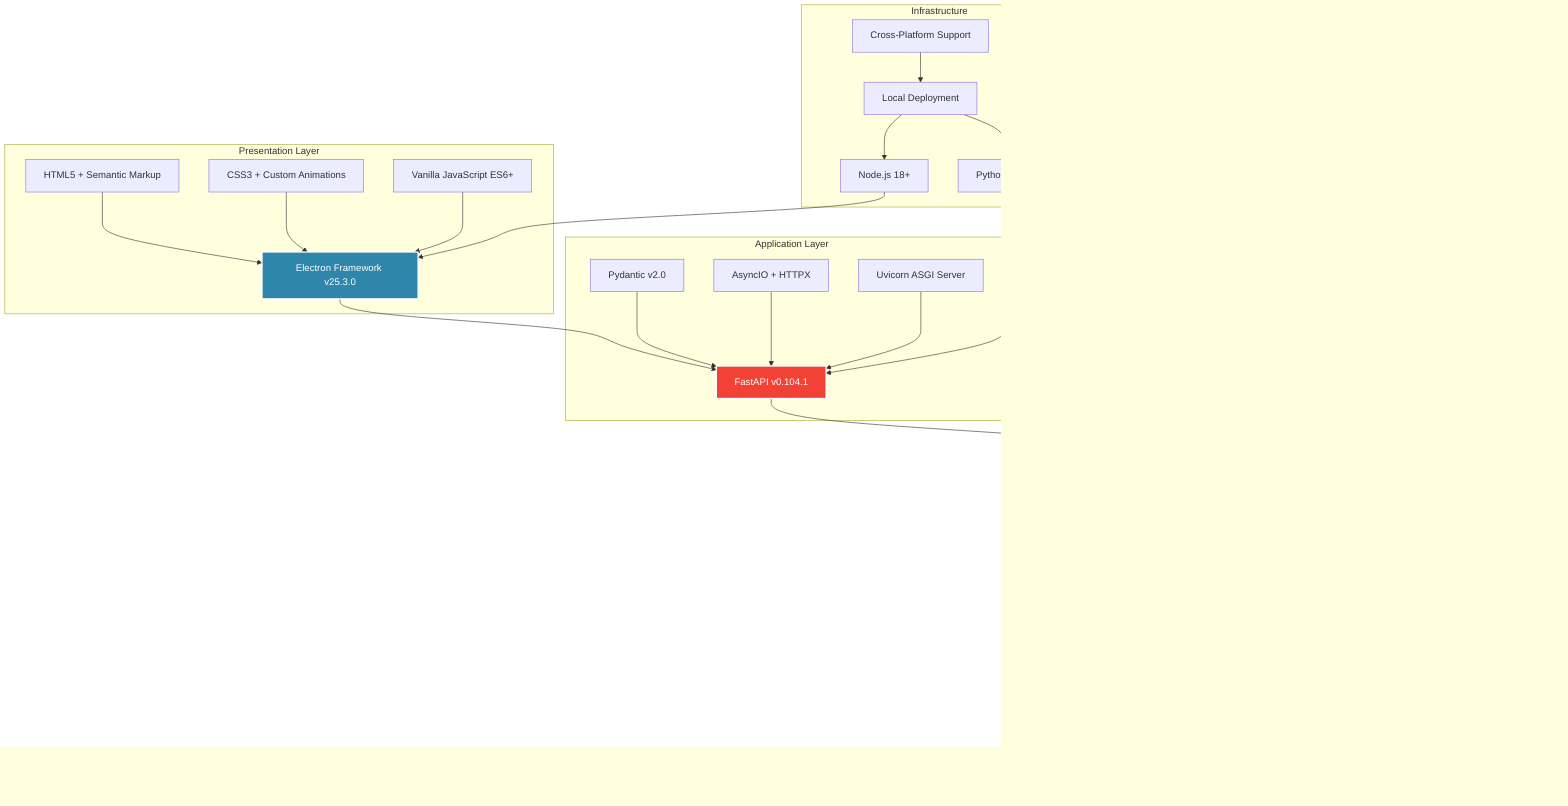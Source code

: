 graph TB
    subgraph "Presentation Layer"
        A[Electron Framework v25.3.0]
        B[HTML5 + Semantic Markup]
        C[CSS3 + Custom Animations]
        D[Vanilla JavaScript ES6+]
    end
    
    subgraph "Application Layer"
        E[FastAPI v0.104.1]
        F[Pydantic v2.0]
        G[AsyncIO + HTTPX]
        H[Uvicorn ASGI Server]
    end
    
    subgraph "Business Logic Layer"
        I[Mutation Analyzer Engine]
        J[Risk Scoring Algorithm]
        K[Clustering Engine]
        L[Clinical Recommendation System]
    end
    
    subgraph "Data Access Layer"
        M[SQLite 3.0]
        N[SQLAlchemy ORM]
        O[Async Database Queries]
        P[Redis Cache <i>optional</i>]
    end
    
    subgraph "AI Integration Layer"
        Q[Ollama API Client]
        R[Gemma 3n 2B Model]
        S[LoRA Fine-tuning]
        T[JSON Schema Validation]
    end
    
    subgraph "Infrastructure"
        U[Python 3.11+]
        V[Node.js 18+]
        W[Local Deployment]
        X[Cross-Platform Support]
    end
    
    A --> E
    B --> A
    C --> A
    D --> A
    
    E --> I
    F --> E
    G --> E
    H --> E
    
    I --> M
    J --> I
    K --> I
    L --> I
    
    M --> N
    N --> O
    O --> P
    
    I --> Q
    Q --> R
    R --> S
    Q --> T
    
    U --> E
    V --> A
    W --> U
    W --> V
    X --> W
    
    style A fill:#2E86AB,stroke:#ffffff,stroke-width:2px,color:#ffffff
    style E fill:#F24236,stroke:#ffffff,stroke-width:2px,color:#ffffff
    style I fill:#F6AE2D,stroke:#ffffff,stroke-width:2px,color:#ffffff
    style M fill:#2F4858,stroke:#ffffff,stroke-width:2px,color:#ffffff
    style Q fill:#8B5A3C,stroke:#ffffff,stroke-width:2px,color:#ffffff